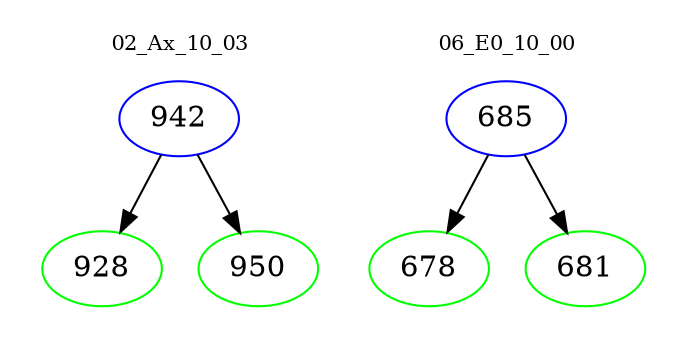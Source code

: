 digraph{
subgraph cluster_0 {
color = white
label = "02_Ax_10_03";
fontsize=10;
T0_942 [label="942", color="blue"]
T0_942 -> T0_928 [color="black"]
T0_928 [label="928", color="green"]
T0_942 -> T0_950 [color="black"]
T0_950 [label="950", color="green"]
}
subgraph cluster_1 {
color = white
label = "06_E0_10_00";
fontsize=10;
T1_685 [label="685", color="blue"]
T1_685 -> T1_678 [color="black"]
T1_678 [label="678", color="green"]
T1_685 -> T1_681 [color="black"]
T1_681 [label="681", color="green"]
}
}
